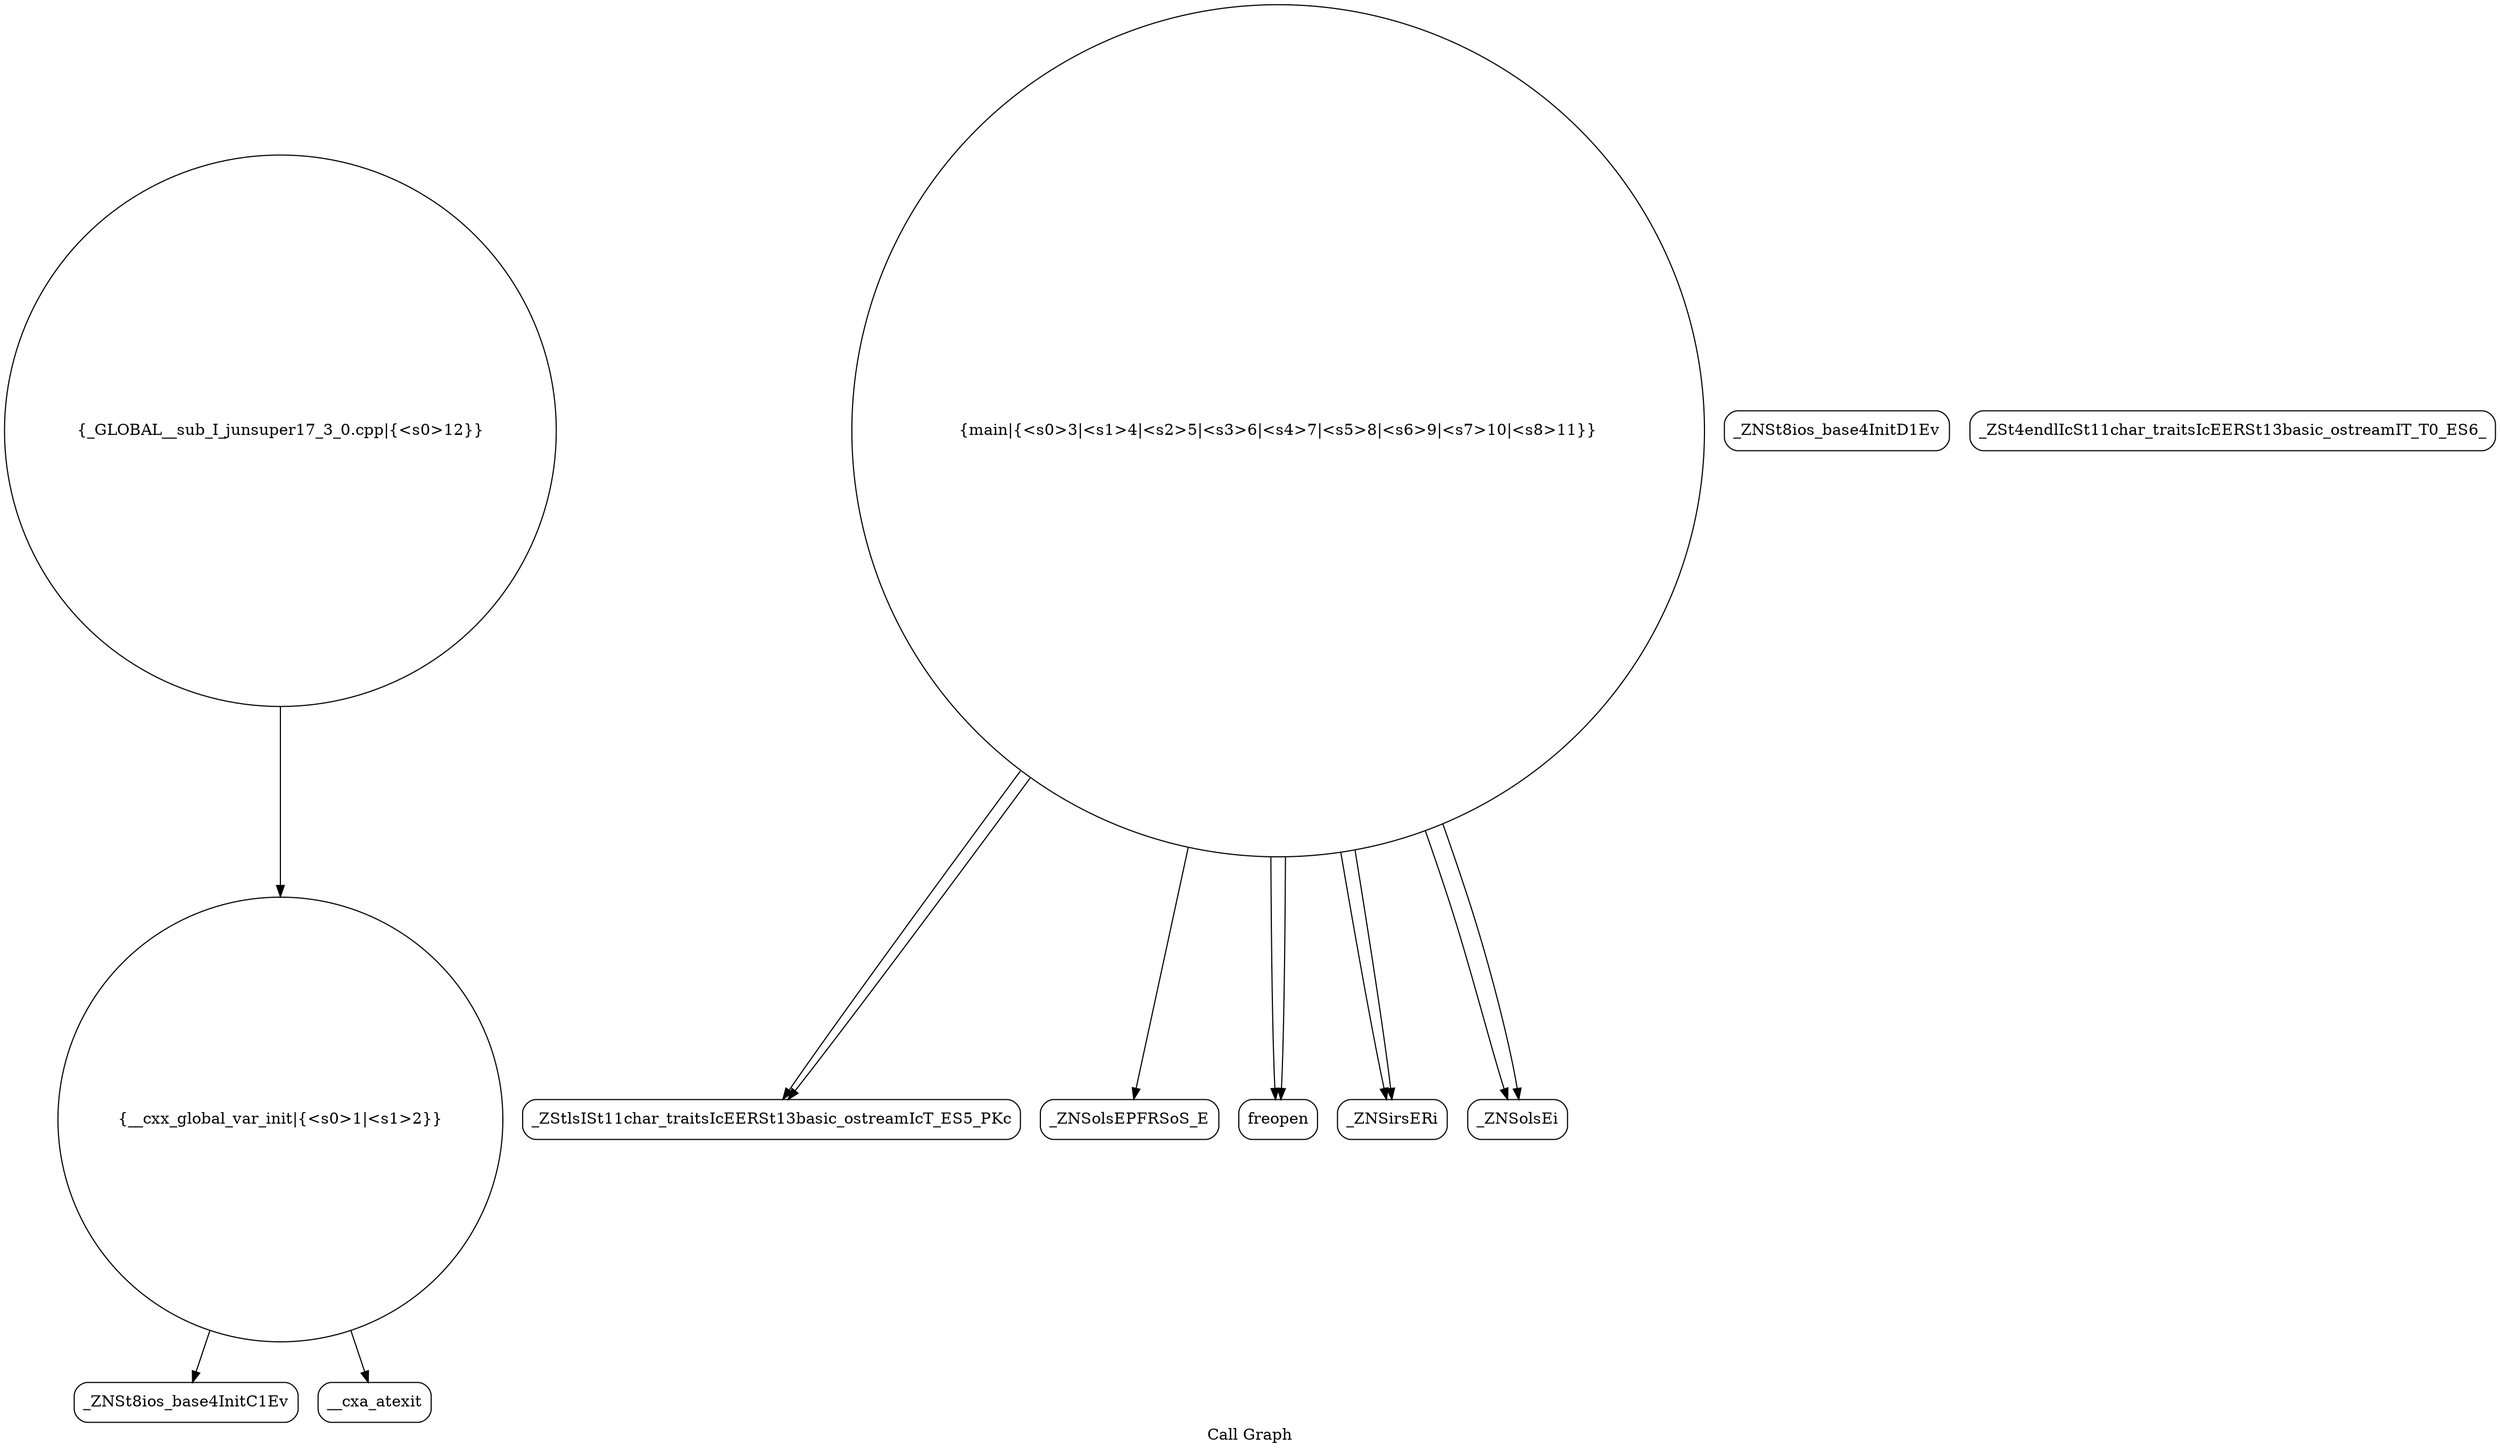 digraph "Call Graph" {
	label="Call Graph";

	Node0x55a5fb622530 [shape=record,shape=circle,label="{__cxx_global_var_init|{<s0>1|<s1>2}}"];
	Node0x55a5fb622530:s0 -> Node0x55a5fb6229c0[color=black];
	Node0x55a5fb622530:s1 -> Node0x55a5fb622ac0[color=black];
	Node0x55a5fb622cc0 [shape=record,shape=Mrecord,label="{_ZStlsISt11char_traitsIcEERSt13basic_ostreamIcT_ES5_PKc}"];
	Node0x55a5fb622a40 [shape=record,shape=Mrecord,label="{_ZNSt8ios_base4InitD1Ev}"];
	Node0x55a5fb622dc0 [shape=record,shape=Mrecord,label="{_ZNSolsEPFRSoS_E}"];
	Node0x55a5fb622b40 [shape=record,shape=circle,label="{main|{<s0>3|<s1>4|<s2>5|<s3>6|<s4>7|<s5>8|<s6>9|<s7>10|<s8>11}}"];
	Node0x55a5fb622b40:s0 -> Node0x55a5fb622bc0[color=black];
	Node0x55a5fb622b40:s1 -> Node0x55a5fb622bc0[color=black];
	Node0x55a5fb622b40:s2 -> Node0x55a5fb622c40[color=black];
	Node0x55a5fb622b40:s3 -> Node0x55a5fb622c40[color=black];
	Node0x55a5fb622b40:s4 -> Node0x55a5fb622cc0[color=black];
	Node0x55a5fb622b40:s5 -> Node0x55a5fb622d40[color=black];
	Node0x55a5fb622b40:s6 -> Node0x55a5fb622cc0[color=black];
	Node0x55a5fb622b40:s7 -> Node0x55a5fb622d40[color=black];
	Node0x55a5fb622b40:s8 -> Node0x55a5fb622dc0[color=black];
	Node0x55a5fb622ec0 [shape=record,shape=circle,label="{_GLOBAL__sub_I_junsuper17_3_0.cpp|{<s0>12}}"];
	Node0x55a5fb622ec0:s0 -> Node0x55a5fb622530[color=black];
	Node0x55a5fb622c40 [shape=record,shape=Mrecord,label="{_ZNSirsERi}"];
	Node0x55a5fb6229c0 [shape=record,shape=Mrecord,label="{_ZNSt8ios_base4InitC1Ev}"];
	Node0x55a5fb622d40 [shape=record,shape=Mrecord,label="{_ZNSolsEi}"];
	Node0x55a5fb622ac0 [shape=record,shape=Mrecord,label="{__cxa_atexit}"];
	Node0x55a5fb622e40 [shape=record,shape=Mrecord,label="{_ZSt4endlIcSt11char_traitsIcEERSt13basic_ostreamIT_T0_ES6_}"];
	Node0x55a5fb622bc0 [shape=record,shape=Mrecord,label="{freopen}"];
}
